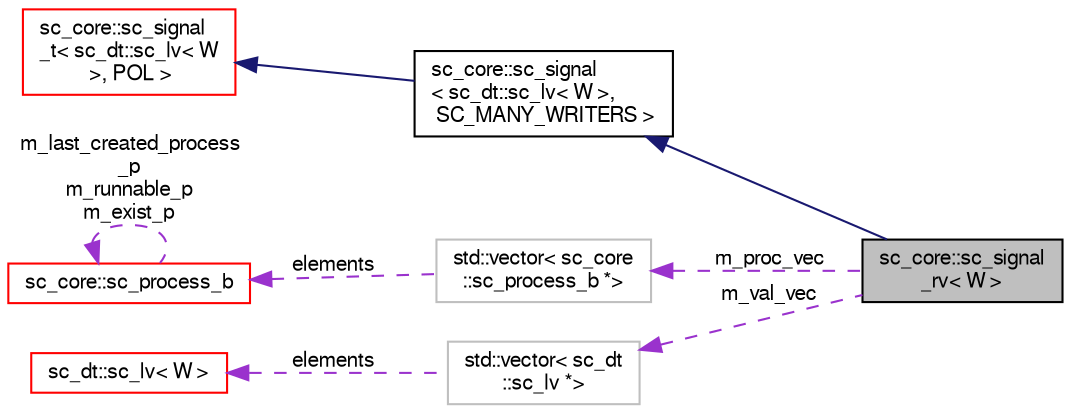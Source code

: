 digraph "sc_core::sc_signal_rv&lt; W &gt;"
{
  edge [fontname="FreeSans",fontsize="10",labelfontname="FreeSans",labelfontsize="10"];
  node [fontname="FreeSans",fontsize="10",shape=record];
  rankdir="LR";
  Node11 [label="sc_core::sc_signal\l_rv\< W \>",height=0.2,width=0.4,color="black", fillcolor="grey75", style="filled", fontcolor="black"];
  Node12 -> Node11 [dir="back",color="midnightblue",fontsize="10",style="solid",fontname="FreeSans"];
  Node12 [label="sc_core::sc_signal\l\< sc_dt::sc_lv\< W \>,\l SC_MANY_WRITERS \>",height=0.2,width=0.4,color="black", fillcolor="white", style="filled",URL="$a01252.html"];
  Node13 -> Node12 [dir="back",color="midnightblue",fontsize="10",style="solid",fontname="FreeSans"];
  Node13 [label="sc_core::sc_signal\l_t\< sc_dt::sc_lv\< W\l \>, POL \>",height=0.2,width=0.4,color="red", fillcolor="white", style="filled",URL="$a01248.html"];
  Node24 -> Node11 [dir="back",color="darkorchid3",fontsize="10",style="dashed",label=" m_proc_vec" ,fontname="FreeSans"];
  Node24 [label="std::vector\< sc_core\l::sc_process_b *\>",height=0.2,width=0.4,color="grey75", fillcolor="white", style="filled"];
  Node25 -> Node24 [dir="back",color="darkorchid3",fontsize="10",style="dashed",label=" elements" ,fontname="FreeSans"];
  Node25 [label="sc_core::sc_process_b",height=0.2,width=0.4,color="red", fillcolor="white", style="filled",URL="$a01924.html"];
  Node25 -> Node25 [dir="back",color="darkorchid3",fontsize="10",style="dashed",label=" m_last_created_process\l_p\nm_runnable_p\nm_exist_p" ,fontname="FreeSans"];
  Node40 -> Node11 [dir="back",color="darkorchid3",fontsize="10",style="dashed",label=" m_val_vec" ,fontname="FreeSans"];
  Node40 [label="std::vector\< sc_dt\l::sc_lv *\>",height=0.2,width=0.4,color="grey75", fillcolor="white", style="filled"];
  Node41 -> Node40 [dir="back",color="darkorchid3",fontsize="10",style="dashed",label=" elements" ,fontname="FreeSans"];
  Node41 [label="sc_dt::sc_lv\< W \>",height=0.2,width=0.4,color="red", fillcolor="white", style="filled",URL="$a01436.html"];
}
